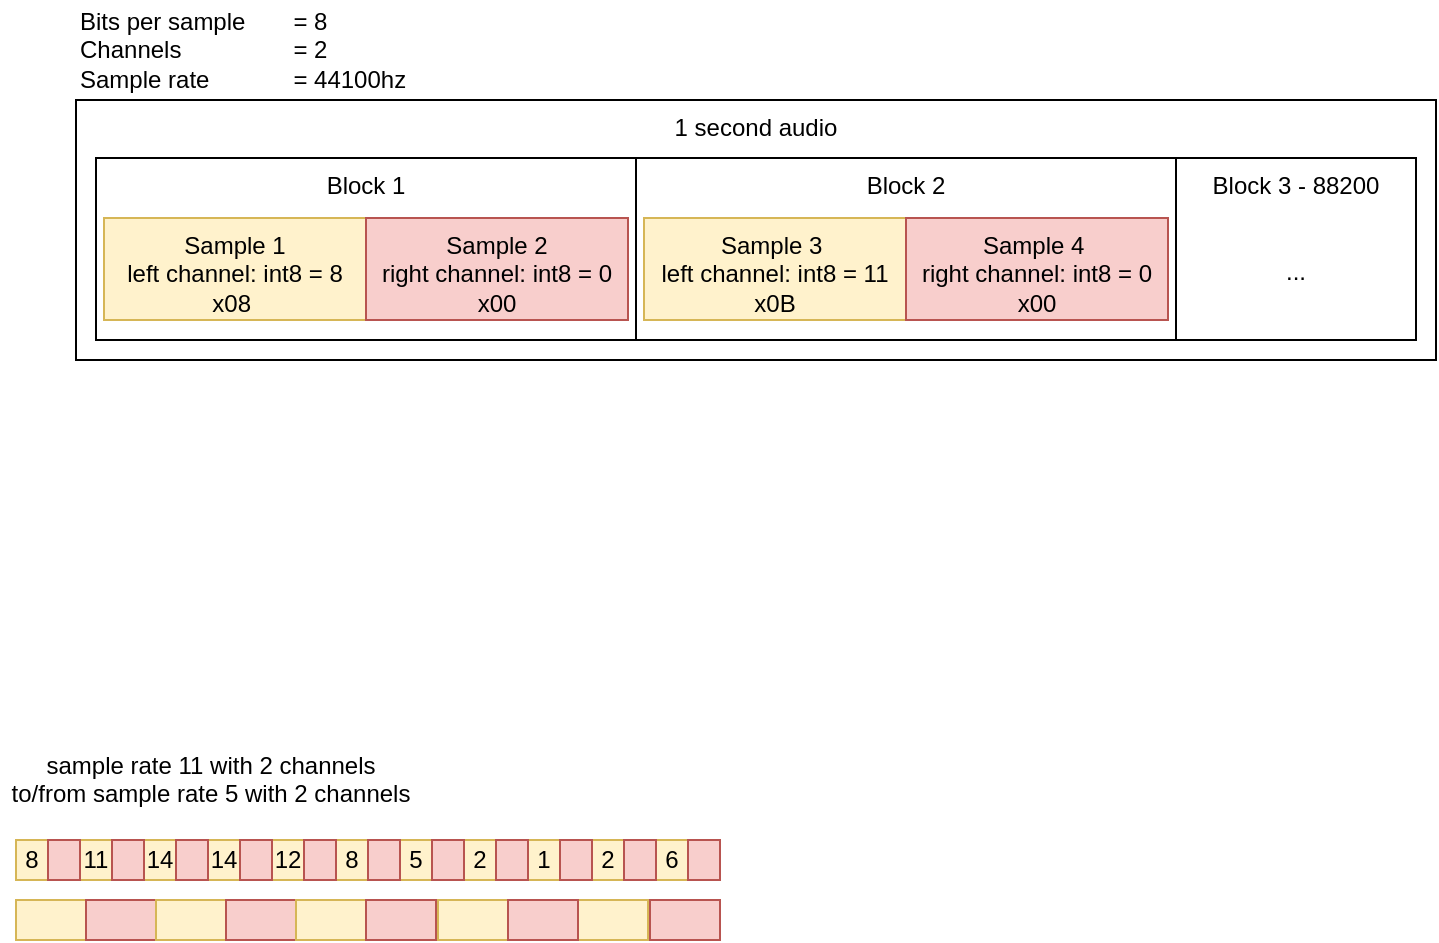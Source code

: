 <mxfile version="15.7.3" type="device"><diagram id="_PsK5tSctI7xE80PAR7R" name="Page-1"><mxGraphModel dx="1209" dy="651" grid="1" gridSize="10" guides="1" tooltips="1" connect="1" arrows="1" fold="1" page="1" pageScale="1" pageWidth="850" pageHeight="1100" math="0" shadow="0"><root><mxCell id="0"/><mxCell id="1" parent="0"/><mxCell id="0fa-LQKUo7_eSoiqBYWY-13" value="1 second audio" style="rounded=0;whiteSpace=wrap;html=1;align=center;verticalAlign=top;" parent="1" vertex="1"><mxGeometry x="50" y="130" width="680" height="130" as="geometry"/></mxCell><mxCell id="0fa-LQKUo7_eSoiqBYWY-6" value="Block 1" style="rounded=0;whiteSpace=wrap;html=1;align=center;verticalAlign=top;" parent="1" vertex="1"><mxGeometry x="60" y="159" width="270" height="91" as="geometry"/></mxCell><mxCell id="0fa-LQKUo7_eSoiqBYWY-1" value="Sample 1&lt;br&gt;left channel: int8 = 8&lt;br&gt;x08&amp;nbsp;" style="rounded=0;whiteSpace=wrap;html=1;verticalAlign=top;fillColor=#fff2cc;strokeColor=#d6b656;" parent="1" vertex="1"><mxGeometry x="64" y="189" width="131" height="51" as="geometry"/></mxCell><mxCell id="0fa-LQKUo7_eSoiqBYWY-2" value="Bits per sample &lt;span style=&quot;white-space: pre&quot;&gt;&#9;&lt;/span&gt;= 8&lt;br&gt;Channels&lt;span&gt;&#9;&lt;span style=&quot;white-space: pre&quot;&gt;&#9;&lt;/span&gt;&lt;span style=&quot;white-space: pre&quot;&gt;&#9;&lt;/span&gt;&lt;/span&gt;= 2&lt;br&gt;Sample rate&lt;span style=&quot;white-space: pre&quot;&gt;&#9;&lt;/span&gt;&lt;span style=&quot;white-space: pre&quot;&gt;&#9;&lt;/span&gt;= 44100hz" style="text;html=1;align=left;verticalAlign=middle;resizable=0;points=[];autosize=1;strokeColor=none;fillColor=none;" parent="1" vertex="1"><mxGeometry x="50" y="80" width="180" height="50" as="geometry"/></mxCell><mxCell id="0fa-LQKUo7_eSoiqBYWY-3" value="Sample 2&lt;br&gt;right channel: int8 = 0&lt;br&gt;x00" style="rounded=0;whiteSpace=wrap;html=1;verticalAlign=top;fillColor=#f8cecc;strokeColor=#b85450;" parent="1" vertex="1"><mxGeometry x="195" y="189" width="131" height="51" as="geometry"/></mxCell><mxCell id="0fa-LQKUo7_eSoiqBYWY-9" value="Block 2" style="rounded=0;whiteSpace=wrap;html=1;align=center;verticalAlign=top;" parent="1" vertex="1"><mxGeometry x="330" y="159" width="270" height="91" as="geometry"/></mxCell><mxCell id="0fa-LQKUo7_eSoiqBYWY-10" value="Sample 3&amp;nbsp;&lt;br&gt;left channel: int8 = 11&lt;br&gt;x0B" style="rounded=0;whiteSpace=wrap;html=1;verticalAlign=top;fillColor=#fff2cc;strokeColor=#d6b656;" parent="1" vertex="1"><mxGeometry x="334" y="189" width="131" height="51" as="geometry"/></mxCell><mxCell id="0fa-LQKUo7_eSoiqBYWY-11" value="Sample 4&amp;nbsp;&lt;br&gt;right channel: int8 = 0&lt;br&gt;x00" style="rounded=0;whiteSpace=wrap;html=1;verticalAlign=top;fillColor=#f8cecc;strokeColor=#b85450;" parent="1" vertex="1"><mxGeometry x="465" y="189" width="131" height="51" as="geometry"/></mxCell><mxCell id="0fa-LQKUo7_eSoiqBYWY-12" value="Block 3 - 882&lt;span style=&quot;text-align: left&quot;&gt;00&lt;br&gt;&lt;br&gt;&lt;br&gt;...&lt;br&gt;&lt;/span&gt;" style="rounded=0;whiteSpace=wrap;html=1;align=center;verticalAlign=top;" parent="1" vertex="1"><mxGeometry x="600" y="159" width="120" height="91" as="geometry"/></mxCell><mxCell id="0fa-LQKUo7_eSoiqBYWY-23" value="8" style="rounded=0;whiteSpace=wrap;html=1;align=center;verticalAlign=middle;fillColor=#fff2cc;strokeColor=#d6b656;" parent="1" vertex="1"><mxGeometry x="20" y="500" width="16" height="20" as="geometry"/></mxCell><mxCell id="0fa-LQKUo7_eSoiqBYWY-34" value="" style="rounded=0;whiteSpace=wrap;html=1;align=center;verticalAlign=top;" parent="1" vertex="1"><mxGeometry x="36" y="500" width="16" height="20" as="geometry"/></mxCell><mxCell id="0fa-LQKUo7_eSoiqBYWY-35" value="11" style="rounded=0;whiteSpace=wrap;html=1;align=center;verticalAlign=middle;fillColor=#fff2cc;strokeColor=#d6b656;" parent="1" vertex="1"><mxGeometry x="52" y="500" width="16" height="20" as="geometry"/></mxCell><mxCell id="0fa-LQKUo7_eSoiqBYWY-36" value="" style="rounded=0;whiteSpace=wrap;html=1;align=center;verticalAlign=top;" parent="1" vertex="1"><mxGeometry x="68" y="500" width="16" height="20" as="geometry"/></mxCell><mxCell id="0fa-LQKUo7_eSoiqBYWY-41" value="14" style="rounded=0;whiteSpace=wrap;html=1;align=center;verticalAlign=middle;fillColor=#fff2cc;strokeColor=#d6b656;" parent="1" vertex="1"><mxGeometry x="84" y="500" width="16" height="20" as="geometry"/></mxCell><mxCell id="0fa-LQKUo7_eSoiqBYWY-42" value="" style="rounded=0;whiteSpace=wrap;html=1;align=center;verticalAlign=top;" parent="1" vertex="1"><mxGeometry x="100" y="500" width="16" height="20" as="geometry"/></mxCell><mxCell id="0fa-LQKUo7_eSoiqBYWY-43" value="14" style="rounded=0;whiteSpace=wrap;html=1;align=center;verticalAlign=middle;fillColor=#fff2cc;strokeColor=#d6b656;" parent="1" vertex="1"><mxGeometry x="116" y="500" width="16" height="20" as="geometry"/></mxCell><mxCell id="0fa-LQKUo7_eSoiqBYWY-44" value="" style="rounded=0;whiteSpace=wrap;html=1;align=center;verticalAlign=top;" parent="1" vertex="1"><mxGeometry x="132" y="500" width="16" height="20" as="geometry"/></mxCell><mxCell id="0fa-LQKUo7_eSoiqBYWY-49" value="12" style="rounded=0;whiteSpace=wrap;html=1;align=center;verticalAlign=middle;fillColor=#fff2cc;strokeColor=#d6b656;" parent="1" vertex="1"><mxGeometry x="148" y="500" width="16" height="20" as="geometry"/></mxCell><mxCell id="0fa-LQKUo7_eSoiqBYWY-50" value="" style="rounded=0;whiteSpace=wrap;html=1;align=center;verticalAlign=top;" parent="1" vertex="1"><mxGeometry x="164" y="500" width="16" height="20" as="geometry"/></mxCell><mxCell id="0fa-LQKUo7_eSoiqBYWY-51" value="8" style="rounded=0;whiteSpace=wrap;html=1;align=center;verticalAlign=middle;fillColor=#fff2cc;strokeColor=#d6b656;" parent="1" vertex="1"><mxGeometry x="180" y="500" width="16" height="20" as="geometry"/></mxCell><mxCell id="0fa-LQKUo7_eSoiqBYWY-52" value="" style="rounded=0;whiteSpace=wrap;html=1;align=center;verticalAlign=top;" parent="1" vertex="1"><mxGeometry x="196" y="500" width="16" height="20" as="geometry"/></mxCell><mxCell id="0fa-LQKUo7_eSoiqBYWY-53" value="5" style="rounded=0;whiteSpace=wrap;html=1;align=center;verticalAlign=middle;fillColor=#fff2cc;strokeColor=#d6b656;" parent="1" vertex="1"><mxGeometry x="212" y="500" width="16" height="20" as="geometry"/></mxCell><mxCell id="0fa-LQKUo7_eSoiqBYWY-54" value="" style="rounded=0;whiteSpace=wrap;html=1;align=center;verticalAlign=top;" parent="1" vertex="1"><mxGeometry x="228" y="500" width="16" height="20" as="geometry"/></mxCell><mxCell id="0fa-LQKUo7_eSoiqBYWY-55" value="2" style="rounded=0;whiteSpace=wrap;html=1;align=center;verticalAlign=middle;fillColor=#fff2cc;strokeColor=#d6b656;" parent="1" vertex="1"><mxGeometry x="244" y="500" width="16" height="20" as="geometry"/></mxCell><mxCell id="0fa-LQKUo7_eSoiqBYWY-56" value="" style="rounded=0;whiteSpace=wrap;html=1;align=center;verticalAlign=top;" parent="1" vertex="1"><mxGeometry x="260" y="500" width="16" height="20" as="geometry"/></mxCell><mxCell id="0fa-LQKUo7_eSoiqBYWY-57" value="1" style="rounded=0;whiteSpace=wrap;html=1;align=center;verticalAlign=middle;fillColor=#fff2cc;strokeColor=#d6b656;" parent="1" vertex="1"><mxGeometry x="276" y="500" width="16" height="20" as="geometry"/></mxCell><mxCell id="0fa-LQKUo7_eSoiqBYWY-58" value="" style="rounded=0;whiteSpace=wrap;html=1;align=center;verticalAlign=top;" parent="1" vertex="1"><mxGeometry x="292" y="500" width="16" height="20" as="geometry"/></mxCell><mxCell id="0fa-LQKUo7_eSoiqBYWY-59" value="2" style="rounded=0;whiteSpace=wrap;html=1;align=center;verticalAlign=middle;fillColor=#fff2cc;strokeColor=#d6b656;" parent="1" vertex="1"><mxGeometry x="308" y="500" width="16" height="20" as="geometry"/></mxCell><mxCell id="0fa-LQKUo7_eSoiqBYWY-60" value="" style="rounded=0;whiteSpace=wrap;html=1;align=center;verticalAlign=top;" parent="1" vertex="1"><mxGeometry x="324" y="500" width="16" height="20" as="geometry"/></mxCell><mxCell id="0fa-LQKUo7_eSoiqBYWY-61" value="6" style="rounded=0;whiteSpace=wrap;html=1;align=center;verticalAlign=middle;fillColor=#fff2cc;strokeColor=#d6b656;" parent="1" vertex="1"><mxGeometry x="340" y="500" width="16" height="20" as="geometry"/></mxCell><mxCell id="0fa-LQKUo7_eSoiqBYWY-62" value="" style="rounded=0;whiteSpace=wrap;html=1;align=center;verticalAlign=top;" parent="1" vertex="1"><mxGeometry x="356" y="500" width="16" height="20" as="geometry"/></mxCell><mxCell id="0fa-LQKUo7_eSoiqBYWY-89" value="&lt;br&gt;&lt;br&gt;sample rate 11 with 2 channels&lt;br&gt;to/from sample rate 5 with 2 channels" style="text;html=1;align=center;verticalAlign=middle;resizable=0;points=[];autosize=1;strokeColor=none;fillColor=none;" parent="1" vertex="1"><mxGeometry x="12" y="425" width="210" height="60" as="geometry"/></mxCell><mxCell id="0fa-LQKUo7_eSoiqBYWY-90" value="" style="rounded=0;whiteSpace=wrap;html=1;align=center;verticalAlign=top;fillColor=#fff2cc;strokeColor=#d6b656;" parent="1" vertex="1"><mxGeometry x="20" y="530" width="35" height="20" as="geometry"/></mxCell><mxCell id="0fa-LQKUo7_eSoiqBYWY-91" value="" style="rounded=0;whiteSpace=wrap;html=1;align=center;verticalAlign=top;fillColor=#f8cecc;strokeColor=#b85450;" parent="1" vertex="1"><mxGeometry x="55" y="530" width="35" height="20" as="geometry"/></mxCell><mxCell id="0fa-LQKUo7_eSoiqBYWY-92" value="" style="rounded=0;whiteSpace=wrap;html=1;align=center;verticalAlign=top;fillColor=#fff2cc;strokeColor=#d6b656;" parent="1" vertex="1"><mxGeometry x="90" y="530" width="35" height="20" as="geometry"/></mxCell><mxCell id="0fa-LQKUo7_eSoiqBYWY-93" value="" style="rounded=0;whiteSpace=wrap;html=1;align=center;verticalAlign=top;fillColor=#f8cecc;strokeColor=#b85450;" parent="1" vertex="1"><mxGeometry x="125" y="530" width="35" height="20" as="geometry"/></mxCell><mxCell id="0fa-LQKUo7_eSoiqBYWY-94" value="" style="rounded=0;whiteSpace=wrap;html=1;align=center;verticalAlign=top;fillColor=#fff2cc;strokeColor=#d6b656;" parent="1" vertex="1"><mxGeometry x="160" y="530" width="35" height="20" as="geometry"/></mxCell><mxCell id="0fa-LQKUo7_eSoiqBYWY-95" value="" style="rounded=0;whiteSpace=wrap;html=1;align=center;verticalAlign=top;" parent="1" vertex="1"><mxGeometry x="195" y="530" width="35" height="20" as="geometry"/></mxCell><mxCell id="0fa-LQKUo7_eSoiqBYWY-96" value="" style="rounded=0;whiteSpace=wrap;html=1;align=center;verticalAlign=top;fillColor=#fff2cc;strokeColor=#d6b656;" parent="1" vertex="1"><mxGeometry x="231" y="530" width="35" height="20" as="geometry"/></mxCell><mxCell id="0fa-LQKUo7_eSoiqBYWY-97" value="" style="rounded=0;whiteSpace=wrap;html=1;align=center;verticalAlign=top;" parent="1" vertex="1"><mxGeometry x="266" y="530" width="35" height="20" as="geometry"/></mxCell><mxCell id="0fa-LQKUo7_eSoiqBYWY-98" value="" style="rounded=0;whiteSpace=wrap;html=1;align=center;verticalAlign=top;fillColor=#fff2cc;strokeColor=#d6b656;" parent="1" vertex="1"><mxGeometry x="301" y="530" width="35" height="20" as="geometry"/></mxCell><mxCell id="0fa-LQKUo7_eSoiqBYWY-99" value="" style="rounded=0;whiteSpace=wrap;html=1;align=center;verticalAlign=top;" parent="1" vertex="1"><mxGeometry x="337" y="530" width="35" height="20" as="geometry"/></mxCell><mxCell id="0fa-LQKUo7_eSoiqBYWY-100" value="" style="rounded=0;whiteSpace=wrap;html=1;align=center;verticalAlign=top;fillColor=#f8cecc;strokeColor=#b85450;" parent="1" vertex="1"><mxGeometry x="36" y="500" width="16" height="20" as="geometry"/></mxCell><mxCell id="0fa-LQKUo7_eSoiqBYWY-101" value="" style="rounded=0;whiteSpace=wrap;html=1;align=center;verticalAlign=top;fillColor=#f8cecc;strokeColor=#b85450;" parent="1" vertex="1"><mxGeometry x="68" y="500" width="16" height="20" as="geometry"/></mxCell><mxCell id="0fa-LQKUo7_eSoiqBYWY-102" value="" style="rounded=0;whiteSpace=wrap;html=1;align=center;verticalAlign=top;fillColor=#f8cecc;strokeColor=#b85450;" parent="1" vertex="1"><mxGeometry x="100" y="500" width="16" height="20" as="geometry"/></mxCell><mxCell id="0fa-LQKUo7_eSoiqBYWY-103" value="" style="rounded=0;whiteSpace=wrap;html=1;align=center;verticalAlign=top;fillColor=#f8cecc;strokeColor=#b85450;" parent="1" vertex="1"><mxGeometry x="132" y="500" width="16" height="20" as="geometry"/></mxCell><mxCell id="0fa-LQKUo7_eSoiqBYWY-104" value="" style="rounded=0;whiteSpace=wrap;html=1;align=center;verticalAlign=top;fillColor=#f8cecc;strokeColor=#b85450;" parent="1" vertex="1"><mxGeometry x="164" y="500" width="16" height="20" as="geometry"/></mxCell><mxCell id="0fa-LQKUo7_eSoiqBYWY-105" value="" style="rounded=0;whiteSpace=wrap;html=1;align=center;verticalAlign=top;fillColor=#f8cecc;strokeColor=#b85450;" parent="1" vertex="1"><mxGeometry x="196" y="500" width="16" height="20" as="geometry"/></mxCell><mxCell id="0fa-LQKUo7_eSoiqBYWY-106" value="" style="rounded=0;whiteSpace=wrap;html=1;align=center;verticalAlign=top;fillColor=#f8cecc;strokeColor=#b85450;" parent="1" vertex="1"><mxGeometry x="228" y="500" width="16" height="20" as="geometry"/></mxCell><mxCell id="0fa-LQKUo7_eSoiqBYWY-107" value="" style="rounded=0;whiteSpace=wrap;html=1;align=center;verticalAlign=top;fillColor=#f8cecc;strokeColor=#b85450;" parent="1" vertex="1"><mxGeometry x="260" y="500" width="16" height="20" as="geometry"/></mxCell><mxCell id="0fa-LQKUo7_eSoiqBYWY-108" value="" style="rounded=0;whiteSpace=wrap;html=1;align=center;verticalAlign=top;fillColor=#f8cecc;strokeColor=#b85450;" parent="1" vertex="1"><mxGeometry x="292" y="500" width="16" height="20" as="geometry"/></mxCell><mxCell id="0fa-LQKUo7_eSoiqBYWY-109" value="" style="rounded=0;whiteSpace=wrap;html=1;align=center;verticalAlign=top;fillColor=#f8cecc;strokeColor=#b85450;" parent="1" vertex="1"><mxGeometry x="324" y="500" width="16" height="20" as="geometry"/></mxCell><mxCell id="0fa-LQKUo7_eSoiqBYWY-110" value="" style="rounded=0;whiteSpace=wrap;html=1;align=center;verticalAlign=top;fillColor=#f8cecc;strokeColor=#b85450;" parent="1" vertex="1"><mxGeometry x="356" y="500" width="16" height="20" as="geometry"/></mxCell><mxCell id="0fa-LQKUo7_eSoiqBYWY-111" value="" style="rounded=0;whiteSpace=wrap;html=1;align=center;verticalAlign=top;fillColor=#f8cecc;strokeColor=#b85450;" parent="1" vertex="1"><mxGeometry x="337" y="530" width="35" height="20" as="geometry"/></mxCell><mxCell id="0fa-LQKUo7_eSoiqBYWY-112" value="" style="rounded=0;whiteSpace=wrap;html=1;align=center;verticalAlign=top;fillColor=#f8cecc;strokeColor=#b85450;" parent="1" vertex="1"><mxGeometry x="266" y="530" width="35" height="20" as="geometry"/></mxCell><mxCell id="0fa-LQKUo7_eSoiqBYWY-113" value="" style="rounded=0;whiteSpace=wrap;html=1;align=center;verticalAlign=top;fillColor=#f8cecc;strokeColor=#b85450;" parent="1" vertex="1"><mxGeometry x="195" y="530" width="35" height="20" as="geometry"/></mxCell></root></mxGraphModel></diagram></mxfile>